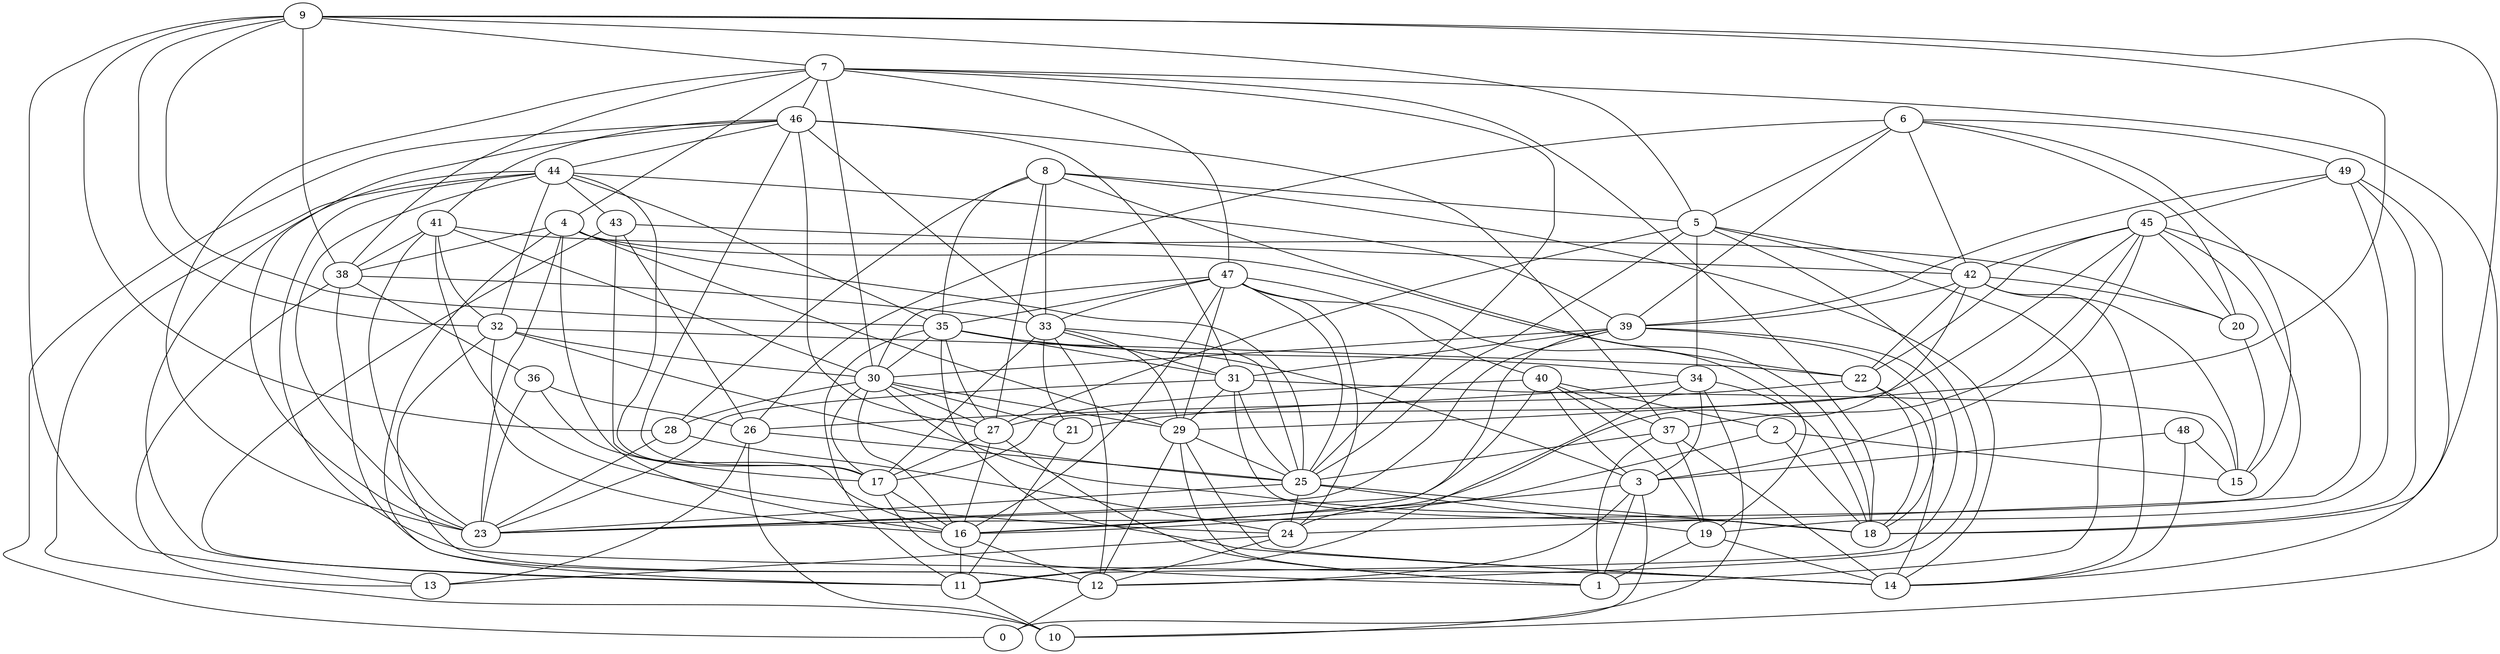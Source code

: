 digraph GG_graph {

subgraph G_graph {
edge [color = black]
"39" -> "11" [dir = none]
"39" -> "30" [dir = none]
"11" -> "10" [dir = none]
"35" -> "34" [dir = none]
"35" -> "11" [dir = none]
"35" -> "31" [dir = none]
"35" -> "27" [dir = none]
"27" -> "16" [dir = none]
"33" -> "31" [dir = none]
"33" -> "21" [dir = none]
"20" -> "15" [dir = none]
"28" -> "23" [dir = none]
"41" -> "38" [dir = none]
"41" -> "23" [dir = none]
"41" -> "20" [dir = none]
"41" -> "32" [dir = none]
"31" -> "25" [dir = none]
"31" -> "23" [dir = none]
"31" -> "18" [dir = none]
"31" -> "29" [dir = none]
"46" -> "37" [dir = none]
"46" -> "0" [dir = none]
"46" -> "44" [dir = none]
"46" -> "23" [dir = none]
"46" -> "17" [dir = none]
"46" -> "31" [dir = none]
"7" -> "4" [dir = none]
"29" -> "1" [dir = none]
"29" -> "12" [dir = none]
"29" -> "14" [dir = none]
"37" -> "25" [dir = none]
"26" -> "13" [dir = none]
"26" -> "10" [dir = none]
"32" -> "12" [dir = none]
"25" -> "19" [dir = none]
"2" -> "18" [dir = none]
"2" -> "16" [dir = none]
"9" -> "7" [dir = none]
"9" -> "18" [dir = none]
"9" -> "32" [dir = none]
"22" -> "14" [dir = none]
"47" -> "30" [dir = none]
"47" -> "29" [dir = none]
"47" -> "24" [dir = none]
"16" -> "11" [dir = none]
"8" -> "33" [dir = none]
"8" -> "35" [dir = none]
"8" -> "5" [dir = none]
"8" -> "18" [dir = none]
"8" -> "28" [dir = none]
"38" -> "33" [dir = none]
"38" -> "36" [dir = none]
"38" -> "13" [dir = none]
"48" -> "3" [dir = none]
"48" -> "14" [dir = none]
"4" -> "25" [dir = none]
"4" -> "16" [dir = none]
"4" -> "29" [dir = none]
"49" -> "14" [dir = none]
"49" -> "45" [dir = none]
"42" -> "14" [dir = none]
"42" -> "24" [dir = none]
"42" -> "15" [dir = none]
"42" -> "22" [dir = none]
"43" -> "11" [dir = none]
"36" -> "26" [dir = none]
"36" -> "23" [dir = none]
"36" -> "17" [dir = none]
"12" -> "0" [dir = none]
"44" -> "17" [dir = none]
"44" -> "35" [dir = none]
"44" -> "10" [dir = none]
"44" -> "43" [dir = none]
"44" -> "14" [dir = none]
"40" -> "17" [dir = none]
"40" -> "3" [dir = none]
"40" -> "19" [dir = none]
"40" -> "37" [dir = none]
"17" -> "16" [dir = none]
"30" -> "16" [dir = none]
"30" -> "21" [dir = none]
"30" -> "17" [dir = none]
"30" -> "27" [dir = none]
"6" -> "15" [dir = none]
"6" -> "5" [dir = none]
"6" -> "26" [dir = none]
"3" -> "12" [dir = none]
"3" -> "1" [dir = none]
"3" -> "0" [dir = none]
"45" -> "42" [dir = none]
"45" -> "23" [dir = none]
"45" -> "20" [dir = none]
"45" -> "3" [dir = none]
"24" -> "12" [dir = none]
"5" -> "25" [dir = none]
"5" -> "42" [dir = none]
"5" -> "12" [dir = none]
"5" -> "34" [dir = none]
"8" -> "14" [dir = none]
"47" -> "25" [dir = none]
"46" -> "33" [dir = none]
"38" -> "12" [dir = none]
"40" -> "2" [dir = none]
"45" -> "27" [dir = none]
"31" -> "15" [dir = none]
"30" -> "28" [dir = none]
"43" -> "26" [dir = none]
"33" -> "25" [dir = none]
"25" -> "18" [dir = none]
"22" -> "18" [dir = none]
"16" -> "12" [dir = none]
"33" -> "12" [dir = none]
"47" -> "16" [dir = none]
"32" -> "25" [dir = none]
"4" -> "38" [dir = none]
"43" -> "16" [dir = none]
"2" -> "15" [dir = none]
"7" -> "30" [dir = none]
"47" -> "19" [dir = none]
"44" -> "23" [dir = none]
"9" -> "38" [dir = none]
"37" -> "14" [dir = none]
"22" -> "21" [dir = none]
"49" -> "18" [dir = none]
"6" -> "42" [dir = none]
"28" -> "24" [dir = none]
"9" -> "35" [dir = none]
"45" -> "37" [dir = none]
"32" -> "16" [dir = none]
"8" -> "27" [dir = none]
"29" -> "25" [dir = none]
"7" -> "10" [dir = none]
"45" -> "24" [dir = none]
"46" -> "41" [dir = none]
"46" -> "27" [dir = none]
"48" -> "15" [dir = none]
"34" -> "11" [dir = none]
"39" -> "31" [dir = none]
"6" -> "49" [dir = none]
"27" -> "17" [dir = none]
"17" -> "1" [dir = none]
"7" -> "23" [dir = none]
"3" -> "16" [dir = none]
"32" -> "22" [dir = none]
"42" -> "39" [dir = none]
"27" -> "1" [dir = none]
"26" -> "25" [dir = none]
"35" -> "30" [dir = none]
"7" -> "25" [dir = none]
"24" -> "13" [dir = none]
"9" -> "29" [dir = none]
"47" -> "35" [dir = none]
"30" -> "29" [dir = none]
"9" -> "28" [dir = none]
"7" -> "46" [dir = none]
"7" -> "18" [dir = none]
"33" -> "29" [dir = none]
"37" -> "1" [dir = none]
"34" -> "10" [dir = none]
"9" -> "5" [dir = none]
"7" -> "38" [dir = none]
"39" -> "18" [dir = none]
"33" -> "17" [dir = none]
"25" -> "24" [dir = none]
"41" -> "24" [dir = none]
"42" -> "20" [dir = none]
"7" -> "47" [dir = none]
"35" -> "3" [dir = none]
"5" -> "1" [dir = none]
"19" -> "1" [dir = none]
"40" -> "23" [dir = none]
"9" -> "13" [dir = none]
"35" -> "14" [dir = none]
"30" -> "18" [dir = none]
"44" -> "32" [dir = none]
"6" -> "39" [dir = none]
"21" -> "11" [dir = none]
"39" -> "23" [dir = none]
"4" -> "11" [dir = none]
"19" -> "14" [dir = none]
"49" -> "19" [dir = none]
"41" -> "30" [dir = none]
"43" -> "42" [dir = none]
"34" -> "18" [dir = none]
"49" -> "39" [dir = none]
"47" -> "33" [dir = none]
"4" -> "22" [dir = none]
"25" -> "23" [dir = none]
"44" -> "39" [dir = none]
"47" -> "40" [dir = none]
"32" -> "30" [dir = none]
"34" -> "3" [dir = none]
"5" -> "27" [dir = none]
"34" -> "26" [dir = none]
"45" -> "22" [dir = none]
"37" -> "19" [dir = none]
"6" -> "20" [dir = none]
"4" -> "23" [dir = none]
"39" -> "16" [dir = none]
"44" -> "11" [dir = none]
}

}
